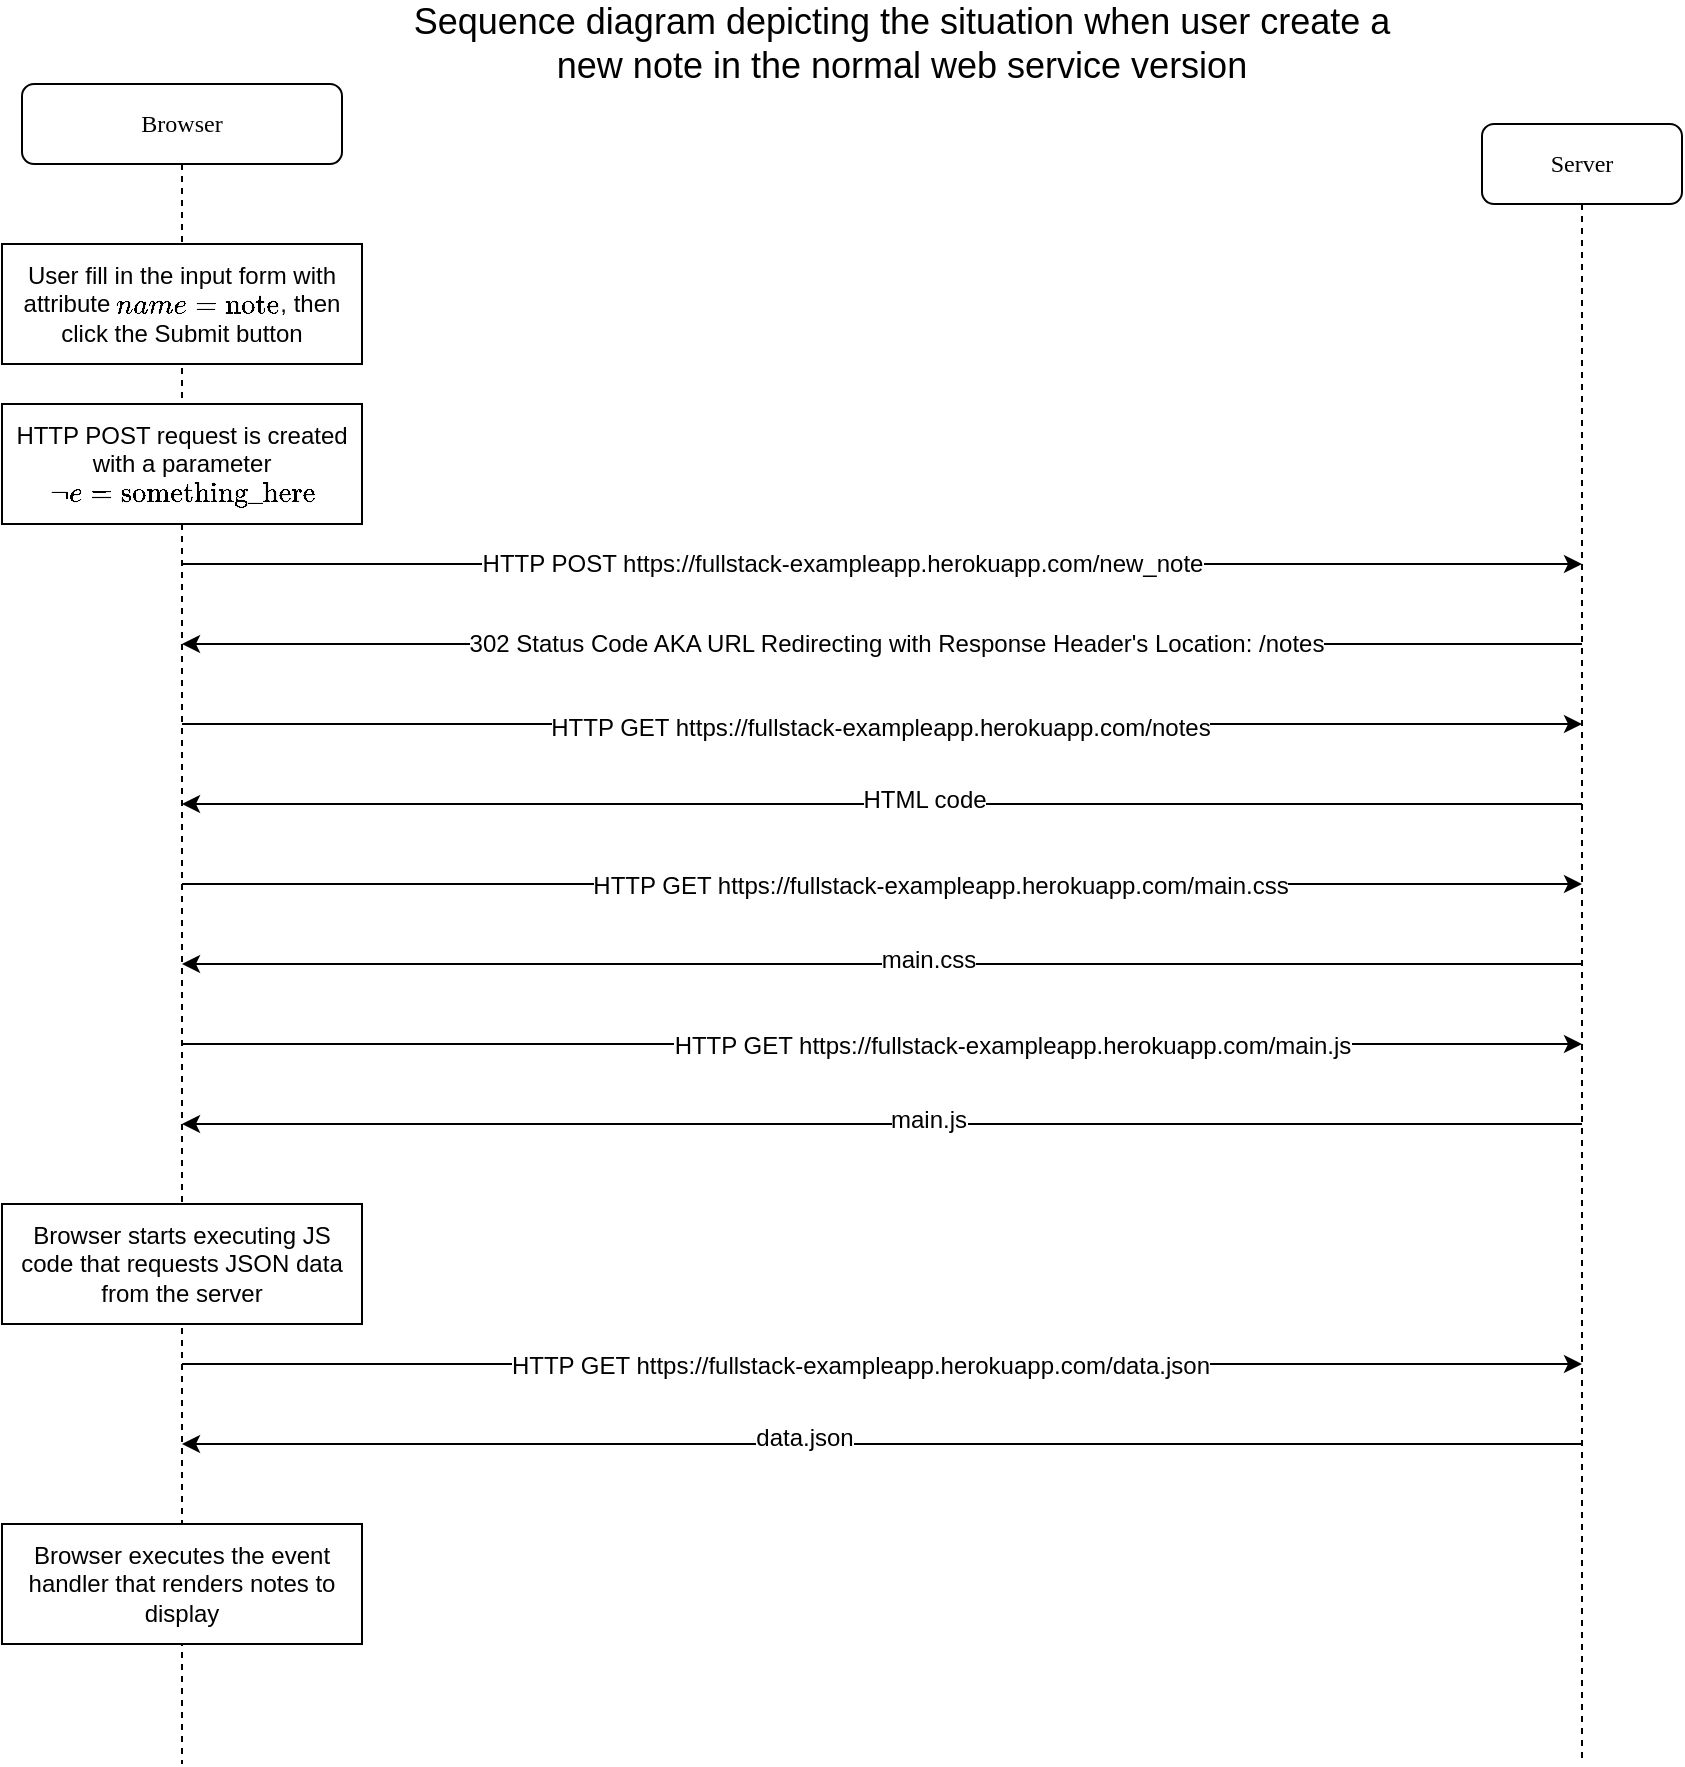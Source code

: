 <mxfile version="12.4.3" type="device" pages="1"><diagram name="Page-1" id="13e1069c-82ec-6db2-03f1-153e76fe0fe0"><mxGraphModel dx="1409" dy="769" grid="1" gridSize="10" guides="1" tooltips="1" connect="1" arrows="1" fold="1" page="1" pageScale="1" pageWidth="1100" pageHeight="850" background="#ffffff" math="0" shadow="0"><root><mxCell id="0"/><mxCell id="1" parent="0"/><mxCell id="7baba1c4bc27f4b0-8" value="Browser" style="shape=umlLifeline;perimeter=lifelinePerimeter;whiteSpace=wrap;html=1;container=1;collapsible=0;recursiveResize=0;outlineConnect=0;rounded=1;shadow=0;comic=0;labelBackgroundColor=none;strokeWidth=1;fontFamily=Verdana;fontSize=12;align=center;" parent="1" vertex="1"><mxGeometry x="100" y="80" width="160" height="840" as="geometry"/></mxCell><mxCell id="kiW_HXQoeqlkm3U8mcsc-9" value="&lt;font style=&quot;font-size: 12px&quot;&gt;User fill in the input form with attribute `name=&quot;note&quot;`, then click the Submit button&lt;/font&gt;" style="rounded=0;whiteSpace=wrap;html=1;" vertex="1" parent="7baba1c4bc27f4b0-8"><mxGeometry x="-10" y="80" width="180" height="60" as="geometry"/></mxCell><mxCell id="kiW_HXQoeqlkm3U8mcsc-48" value="Browser executes the event handler that renders notes to display" style="rounded=0;whiteSpace=wrap;html=1;fontSize=12;" vertex="1" parent="7baba1c4bc27f4b0-8"><mxGeometry x="-10" y="720" width="180" height="60" as="geometry"/></mxCell><mxCell id="kiW_HXQoeqlkm3U8mcsc-1" value="Server" style="shape=umlLifeline;perimeter=lifelinePerimeter;whiteSpace=wrap;html=1;container=1;collapsible=0;recursiveResize=0;outlineConnect=0;rounded=1;shadow=0;comic=0;labelBackgroundColor=none;strokeWidth=1;fontFamily=Verdana;fontSize=12;align=center;" vertex="1" parent="1"><mxGeometry x="830" y="100" width="100" height="820" as="geometry"/></mxCell><mxCell id="kiW_HXQoeqlkm3U8mcsc-3" value="&lt;font style=&quot;font-size: 18px&quot;&gt;Sequence diagram depicting the situation when user create a new note in the normal web service version &lt;/font&gt;" style="text;html=1;strokeColor=none;fillColor=none;align=center;verticalAlign=middle;whiteSpace=wrap;rounded=0;" vertex="1" parent="1"><mxGeometry x="280" y="40" width="520" height="40" as="geometry"/></mxCell><mxCell id="kiW_HXQoeqlkm3U8mcsc-4" value="&lt;font style=&quot;font-size: 12px&quot;&gt;HTTP POST request is created with a parameter `note=&quot;something_here&quot;`&lt;/font&gt;" style="rounded=0;whiteSpace=wrap;html=1;" vertex="1" parent="1"><mxGeometry x="90" y="240" width="180" height="60" as="geometry"/></mxCell><mxCell id="kiW_HXQoeqlkm3U8mcsc-10" value="" style="endArrow=classic;html=1;" edge="1" parent="1" source="7baba1c4bc27f4b0-8"><mxGeometry width="50" height="50" relative="1" as="geometry"><mxPoint x="175" y="320" as="sourcePoint"/><mxPoint x="880" y="320" as="targetPoint"/><Array as="points"><mxPoint x="860" y="320"/></Array></mxGeometry></mxCell><mxCell id="kiW_HXQoeqlkm3U8mcsc-16" value="&lt;font style=&quot;font-size: 12px;&quot;&gt;HTTP POST https://fullstack-exampleapp.herokuapp.com/new_note&lt;/font&gt;" style="text;html=1;align=center;verticalAlign=middle;resizable=0;points=[];;labelBackgroundColor=#ffffff;fontSize=12;" vertex="1" connectable="0" parent="kiW_HXQoeqlkm3U8mcsc-10"><mxGeometry x="0.913" y="-370" relative="1" as="geometry"><mxPoint x="-340" y="-370" as="offset"/></mxGeometry></mxCell><mxCell id="kiW_HXQoeqlkm3U8mcsc-18" value="" style="endArrow=classic;html=1;" edge="1" parent="1" target="7baba1c4bc27f4b0-8"><mxGeometry width="50" height="50" relative="1" as="geometry"><mxPoint x="880" y="360" as="sourcePoint"/><mxPoint x="175" y="360" as="targetPoint"/></mxGeometry></mxCell><mxCell id="kiW_HXQoeqlkm3U8mcsc-20" value="302 Status Code AKA URL Redirecting with Response Header's Location: /notes" style="text;html=1;align=center;verticalAlign=middle;resizable=0;points=[];;labelBackgroundColor=#ffffff;" vertex="1" connectable="0" parent="kiW_HXQoeqlkm3U8mcsc-18"><mxGeometry x="-0.052" relative="1" as="geometry"><mxPoint x="-10.83" as="offset"/></mxGeometry></mxCell><mxCell id="kiW_HXQoeqlkm3U8mcsc-19" value="" style="endArrow=classic;html=1;" edge="1" parent="1"><mxGeometry width="50" height="50" relative="1" as="geometry"><mxPoint x="880" y="760" as="sourcePoint"/><mxPoint x="180" y="760" as="targetPoint"/></mxGeometry></mxCell><mxCell id="kiW_HXQoeqlkm3U8mcsc-51" value="data.json" style="text;html=1;align=center;verticalAlign=middle;resizable=0;points=[];;labelBackgroundColor=#ffffff;fontSize=12;" vertex="1" connectable="0" parent="kiW_HXQoeqlkm3U8mcsc-19"><mxGeometry x="0.111" y="-3" relative="1" as="geometry"><mxPoint as="offset"/></mxGeometry></mxCell><mxCell id="kiW_HXQoeqlkm3U8mcsc-23" value="" style="endArrow=classic;html=1;fontSize=12;" edge="1" parent="1" source="7baba1c4bc27f4b0-8"><mxGeometry width="50" height="50" relative="1" as="geometry"><mxPoint x="175" y="400" as="sourcePoint"/><mxPoint x="880" y="400" as="targetPoint"/></mxGeometry></mxCell><mxCell id="kiW_HXQoeqlkm3U8mcsc-24" value="&lt;div&gt;HTTP GET https://fullstack-exampleapp.herokuapp.com/notes&lt;/div&gt;" style="text;html=1;align=center;verticalAlign=middle;resizable=0;points=[];;labelBackgroundColor=#ffffff;fontSize=12;" vertex="1" connectable="0" parent="kiW_HXQoeqlkm3U8mcsc-23"><mxGeometry x="-0.064" y="-2" relative="1" as="geometry"><mxPoint x="20.83" as="offset"/></mxGeometry></mxCell><mxCell id="kiW_HXQoeqlkm3U8mcsc-28" value="" style="endArrow=classic;html=1;fontSize=12;" edge="1" parent="1" source="7baba1c4bc27f4b0-8"><mxGeometry width="50" height="50" relative="1" as="geometry"><mxPoint x="175.0" y="480.0" as="sourcePoint"/><mxPoint x="880" y="480" as="targetPoint"/></mxGeometry></mxCell><mxCell id="kiW_HXQoeqlkm3U8mcsc-29" value="&lt;div&gt;HTTP GET https://fullstack-exampleapp.herokuapp.com/main.css&lt;/div&gt;" style="text;html=1;align=center;verticalAlign=middle;resizable=0;points=[];;labelBackgroundColor=#ffffff;fontSize=12;" vertex="1" connectable="0" parent="kiW_HXQoeqlkm3U8mcsc-28"><mxGeometry x="0.083" y="-1" relative="1" as="geometry"><mxPoint as="offset"/></mxGeometry></mxCell><mxCell id="kiW_HXQoeqlkm3U8mcsc-33" value="" style="endArrow=classic;html=1;fontSize=12;" edge="1" parent="1"><mxGeometry width="50" height="50" relative="1" as="geometry"><mxPoint x="180" y="560" as="sourcePoint"/><mxPoint x="880" y="560" as="targetPoint"/></mxGeometry></mxCell><mxCell id="kiW_HXQoeqlkm3U8mcsc-45" value="&lt;div&gt;HTTP GET https://fullstack-exampleapp.herokuapp.com/main.js&lt;/div&gt;" style="text;html=1;align=center;verticalAlign=middle;resizable=0;points=[];;labelBackgroundColor=#ffffff;fontSize=12;" vertex="1" connectable="0" parent="kiW_HXQoeqlkm3U8mcsc-33"><mxGeometry x="0.184" y="-1" relative="1" as="geometry"><mxPoint as="offset"/></mxGeometry></mxCell><mxCell id="kiW_HXQoeqlkm3U8mcsc-35" value="" style="endArrow=classic;html=1;" edge="1" parent="1" target="7baba1c4bc27f4b0-8"><mxGeometry width="50" height="50" relative="1" as="geometry"><mxPoint x="880" y="520" as="sourcePoint"/><mxPoint x="175.0" y="520.0" as="targetPoint"/></mxGeometry></mxCell><mxCell id="kiW_HXQoeqlkm3U8mcsc-36" value="main.css" style="text;html=1;align=center;verticalAlign=middle;resizable=0;points=[];;labelBackgroundColor=#ffffff;fontSize=12;" vertex="1" connectable="0" parent="kiW_HXQoeqlkm3U8mcsc-35"><mxGeometry x="-0.064" y="-2" relative="1" as="geometry"><mxPoint as="offset"/></mxGeometry></mxCell><mxCell id="kiW_HXQoeqlkm3U8mcsc-37" value="" style="endArrow=classic;html=1;" edge="1" parent="1" target="7baba1c4bc27f4b0-8"><mxGeometry width="50" height="50" relative="1" as="geometry"><mxPoint x="880" y="440" as="sourcePoint"/><mxPoint x="175.0" y="440.0" as="targetPoint"/></mxGeometry></mxCell><mxCell id="kiW_HXQoeqlkm3U8mcsc-39" value="HTML code" style="text;html=1;align=center;verticalAlign=middle;resizable=0;points=[];;labelBackgroundColor=#ffffff;fontSize=12;" vertex="1" connectable="0" parent="kiW_HXQoeqlkm3U8mcsc-37"><mxGeometry x="-0.058" y="-2" relative="1" as="geometry"><mxPoint as="offset"/></mxGeometry></mxCell><mxCell id="kiW_HXQoeqlkm3U8mcsc-40" value="" style="endArrow=classic;html=1;fontSize=12;" edge="1" parent="1"><mxGeometry width="50" height="50" relative="1" as="geometry"><mxPoint x="180.0" y="720" as="sourcePoint"/><mxPoint x="880" y="720" as="targetPoint"/><Array as="points"><mxPoint x="775" y="720"/></Array></mxGeometry></mxCell><mxCell id="kiW_HXQoeqlkm3U8mcsc-49" value="HTTP GET https://fullstack-exampleapp.herokuapp.com/data.json" style="text;html=1;align=center;verticalAlign=middle;resizable=0;points=[];;labelBackgroundColor=#ffffff;fontSize=12;" vertex="1" connectable="0" parent="kiW_HXQoeqlkm3U8mcsc-40"><mxGeometry x="0.7" y="-256" relative="1" as="geometry"><mxPoint x="-256" y="-255" as="offset"/></mxGeometry></mxCell><mxCell id="kiW_HXQoeqlkm3U8mcsc-41" value="Browser starts executing JS code that requests JSON data from the server" style="rounded=0;whiteSpace=wrap;html=1;fontSize=12;" vertex="1" parent="1"><mxGeometry x="90" y="640" width="180" height="60" as="geometry"/></mxCell><mxCell id="kiW_HXQoeqlkm3U8mcsc-46" value="" style="endArrow=classic;html=1;" edge="1" parent="1"><mxGeometry width="50" height="50" relative="1" as="geometry"><mxPoint x="880" y="600" as="sourcePoint"/><mxPoint x="180" y="600" as="targetPoint"/></mxGeometry></mxCell><mxCell id="kiW_HXQoeqlkm3U8mcsc-47" value="main.js" style="text;html=1;align=center;verticalAlign=middle;resizable=0;points=[];;labelBackgroundColor=#ffffff;fontSize=12;" vertex="1" connectable="0" parent="kiW_HXQoeqlkm3U8mcsc-46"><mxGeometry x="-0.064" y="-2" relative="1" as="geometry"><mxPoint as="offset"/></mxGeometry></mxCell></root></mxGraphModel></diagram></mxfile>